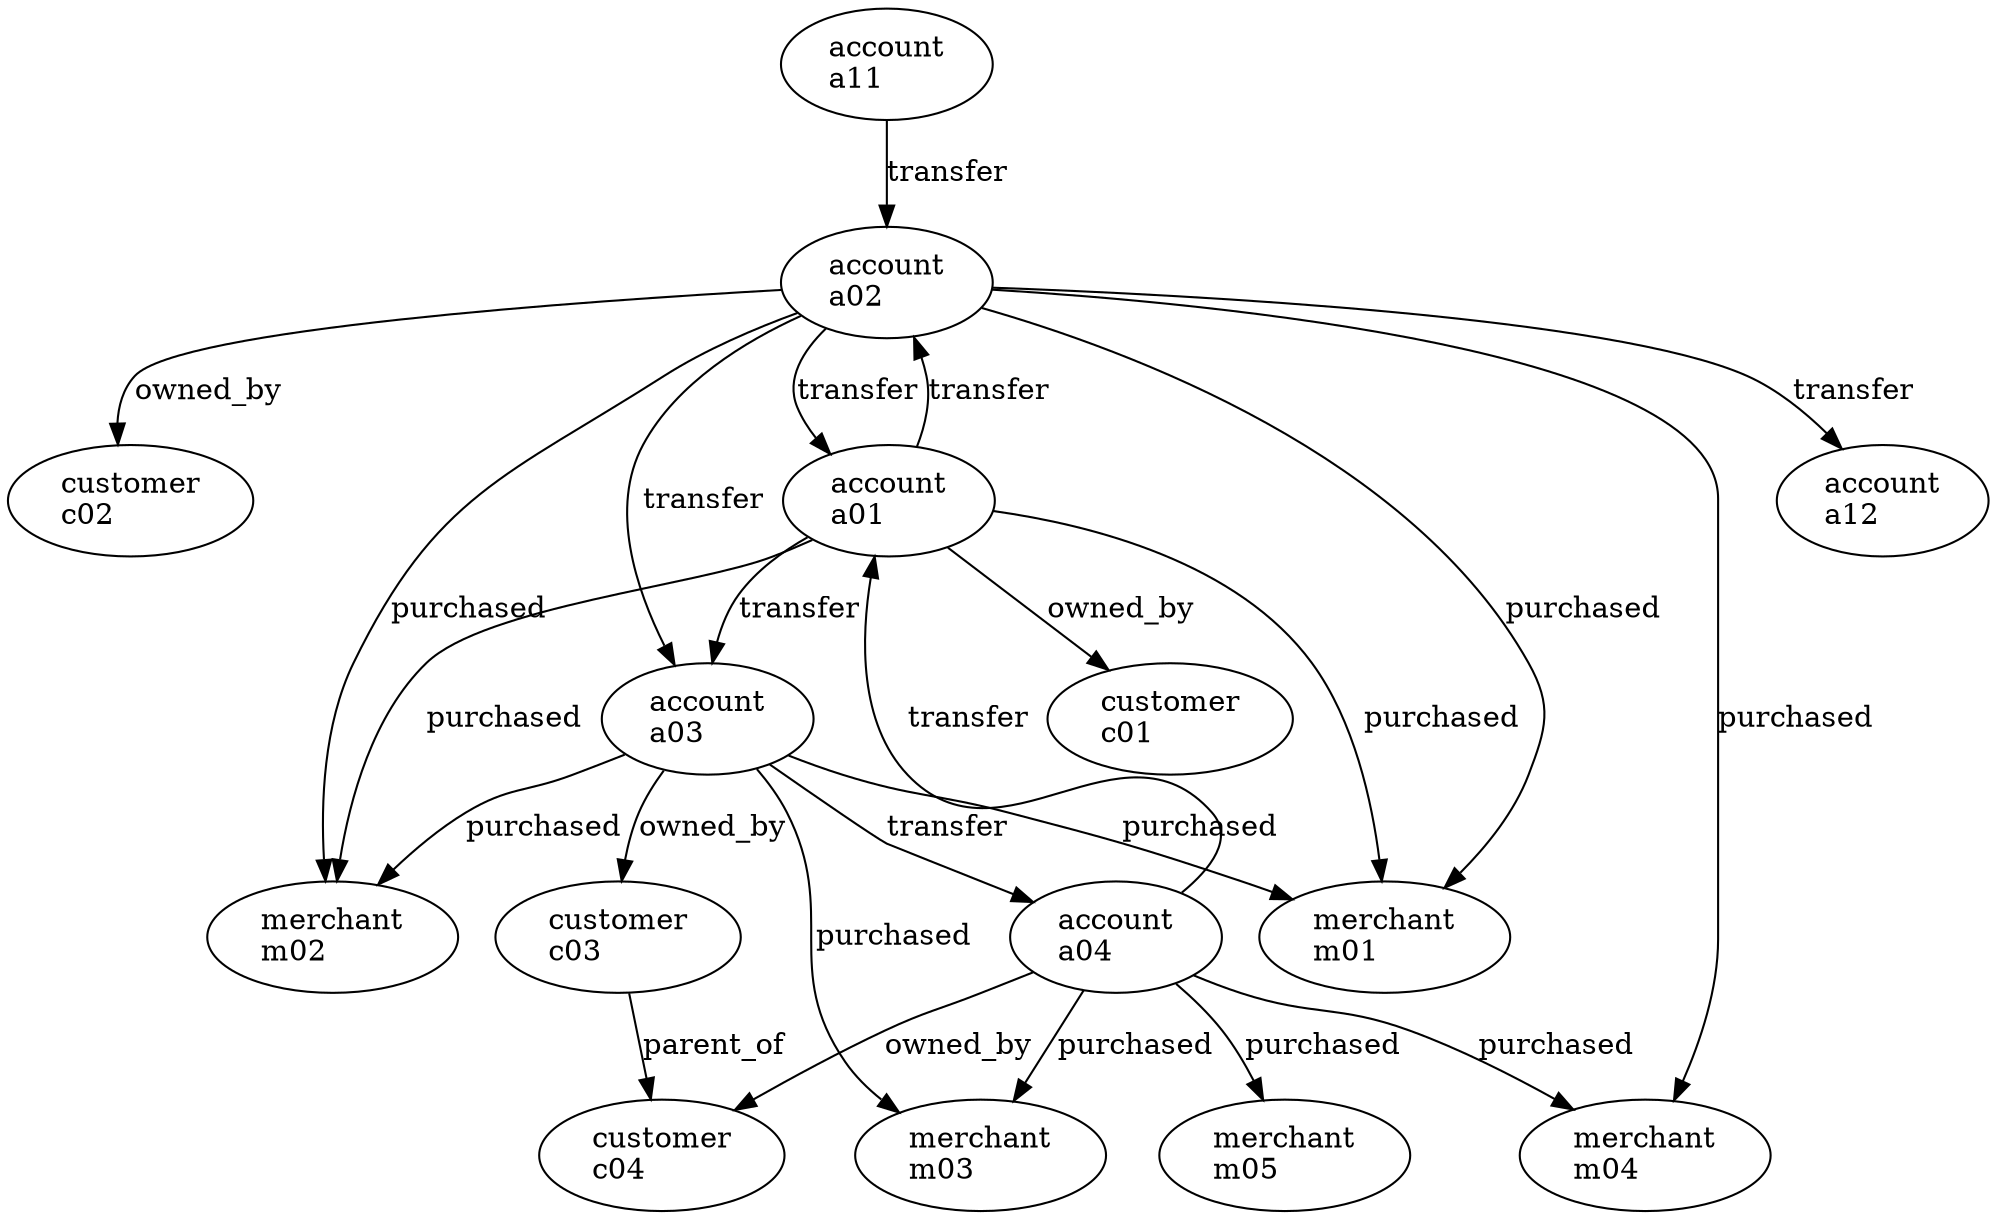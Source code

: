 digraph "./output/c360" {
"c02" [label="customer\lc02\l" name="Mary" gender="F"]
"a01" [label="account\la01\l" account_no="xxx-yyy-201" open="2015-10-04" owner="John"]
"a03" [label="account\la03\l" account_no="xxx-yyy-203" open="2016-02-04" owner="Jill"]
"a02" [label="account\la02\l" account_no="xxx-yyy-202" open="2012-09-13" owner="Mary"]
"a04" [label="account\la04\l" account_no="xxx-yyy-204" open="2018-01-05" owner="Todd"]
"a02" -> "c02" [label="owned_by\l"]
"a01" -> "c01" [label="owned_by\l"]
"a03" -> "c03" [label="owned_by\l"]
"a04" -> "c04" [label="owned_by\l"]
"c03" -> "c04" [label="parent_of\l"]
"m01" [label="merchant\lm01\l" name="iPhone5" released="02/21/2012"]
"m02" [label="merchant\lm02\l" name="Kindle_Fire"]
"m03" [label="merchant\lm03\l" name="Fitbit_Flex_Wireless"]
"m04" [label="merchant\lm04\l" name="Harry_Potter"]
"m05" [label="merchant\lm05\l" name="Hobbit"]
"a01" -> "m01" [label="purchased\l"]
"a01" -> "m02" [label="purchased\l"]
"a02" -> "m01" [label="purchased\l"]
"a02" -> "m02" [label="purchased\l"]
"a02" -> "m04" [label="purchased\l"]
"a03" -> "m01" [label="purchased\l"]
"a03" -> "m02" [label="purchased\l"]
"a04" -> "m03" [label="purchased\l"]
"a04" -> "m04" [label="purchased\l"]
"a03" -> "m03" [label="purchased\l"]
"a04" -> "m05" [label="purchased\l"]
"a11" [label="account\la11\l" account_no="xxx-zzz-001"]
"a12" [label="account\la12\l" account_no="xxx-zzz-002"]
"a01" -> "a02" [label="transfer\l" amount="200" date="2018-10-05"]
"a11" -> "a02" [label="transfer\l" amount="900" date="2018-10-06"]
"a02" -> "a12" [label="transfer\l" amount="850" date="2018-10-06"]
"a01" -> "a03" [label="transfer\l" amount="500" date="2018-10-07"]
"a03" -> "a04" [label="transfer\l" amount="450" date="2018-10-08"]
"a04" -> "a01" [label="transfer\l" amount="400" date="2018-10-09"]
"a02" -> "a03" [label="transfer\l" amount="100" date="2018-10-10"]
"a02" -> "a01" [label="transfer\l" amount="300" date="2018-10-10"]
"c01" [label="customer\lc01\l" name="John" age="10" location="Boston"]
"c03" [label="customer\lc03\l" name="Jill" location="Boston"]
"c04" [label="customer\lc04\l" name="Todd" student="true"]
}
